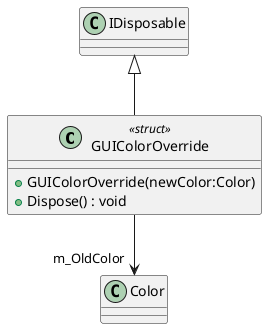 @startuml
class GUIColorOverride <<struct>> {
    + GUIColorOverride(newColor:Color)
    + Dispose() : void
}
IDisposable <|-- GUIColorOverride
GUIColorOverride --> "m_OldColor" Color
@enduml
